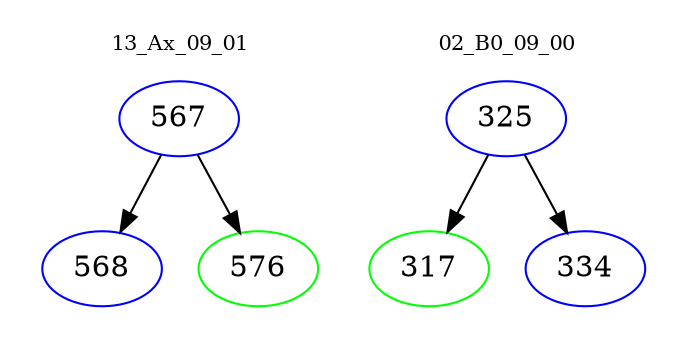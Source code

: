digraph{
subgraph cluster_0 {
color = white
label = "13_Ax_09_01";
fontsize=10;
T0_567 [label="567", color="blue"]
T0_567 -> T0_568 [color="black"]
T0_568 [label="568", color="blue"]
T0_567 -> T0_576 [color="black"]
T0_576 [label="576", color="green"]
}
subgraph cluster_1 {
color = white
label = "02_B0_09_00";
fontsize=10;
T1_325 [label="325", color="blue"]
T1_325 -> T1_317 [color="black"]
T1_317 [label="317", color="green"]
T1_325 -> T1_334 [color="black"]
T1_334 [label="334", color="blue"]
}
}
